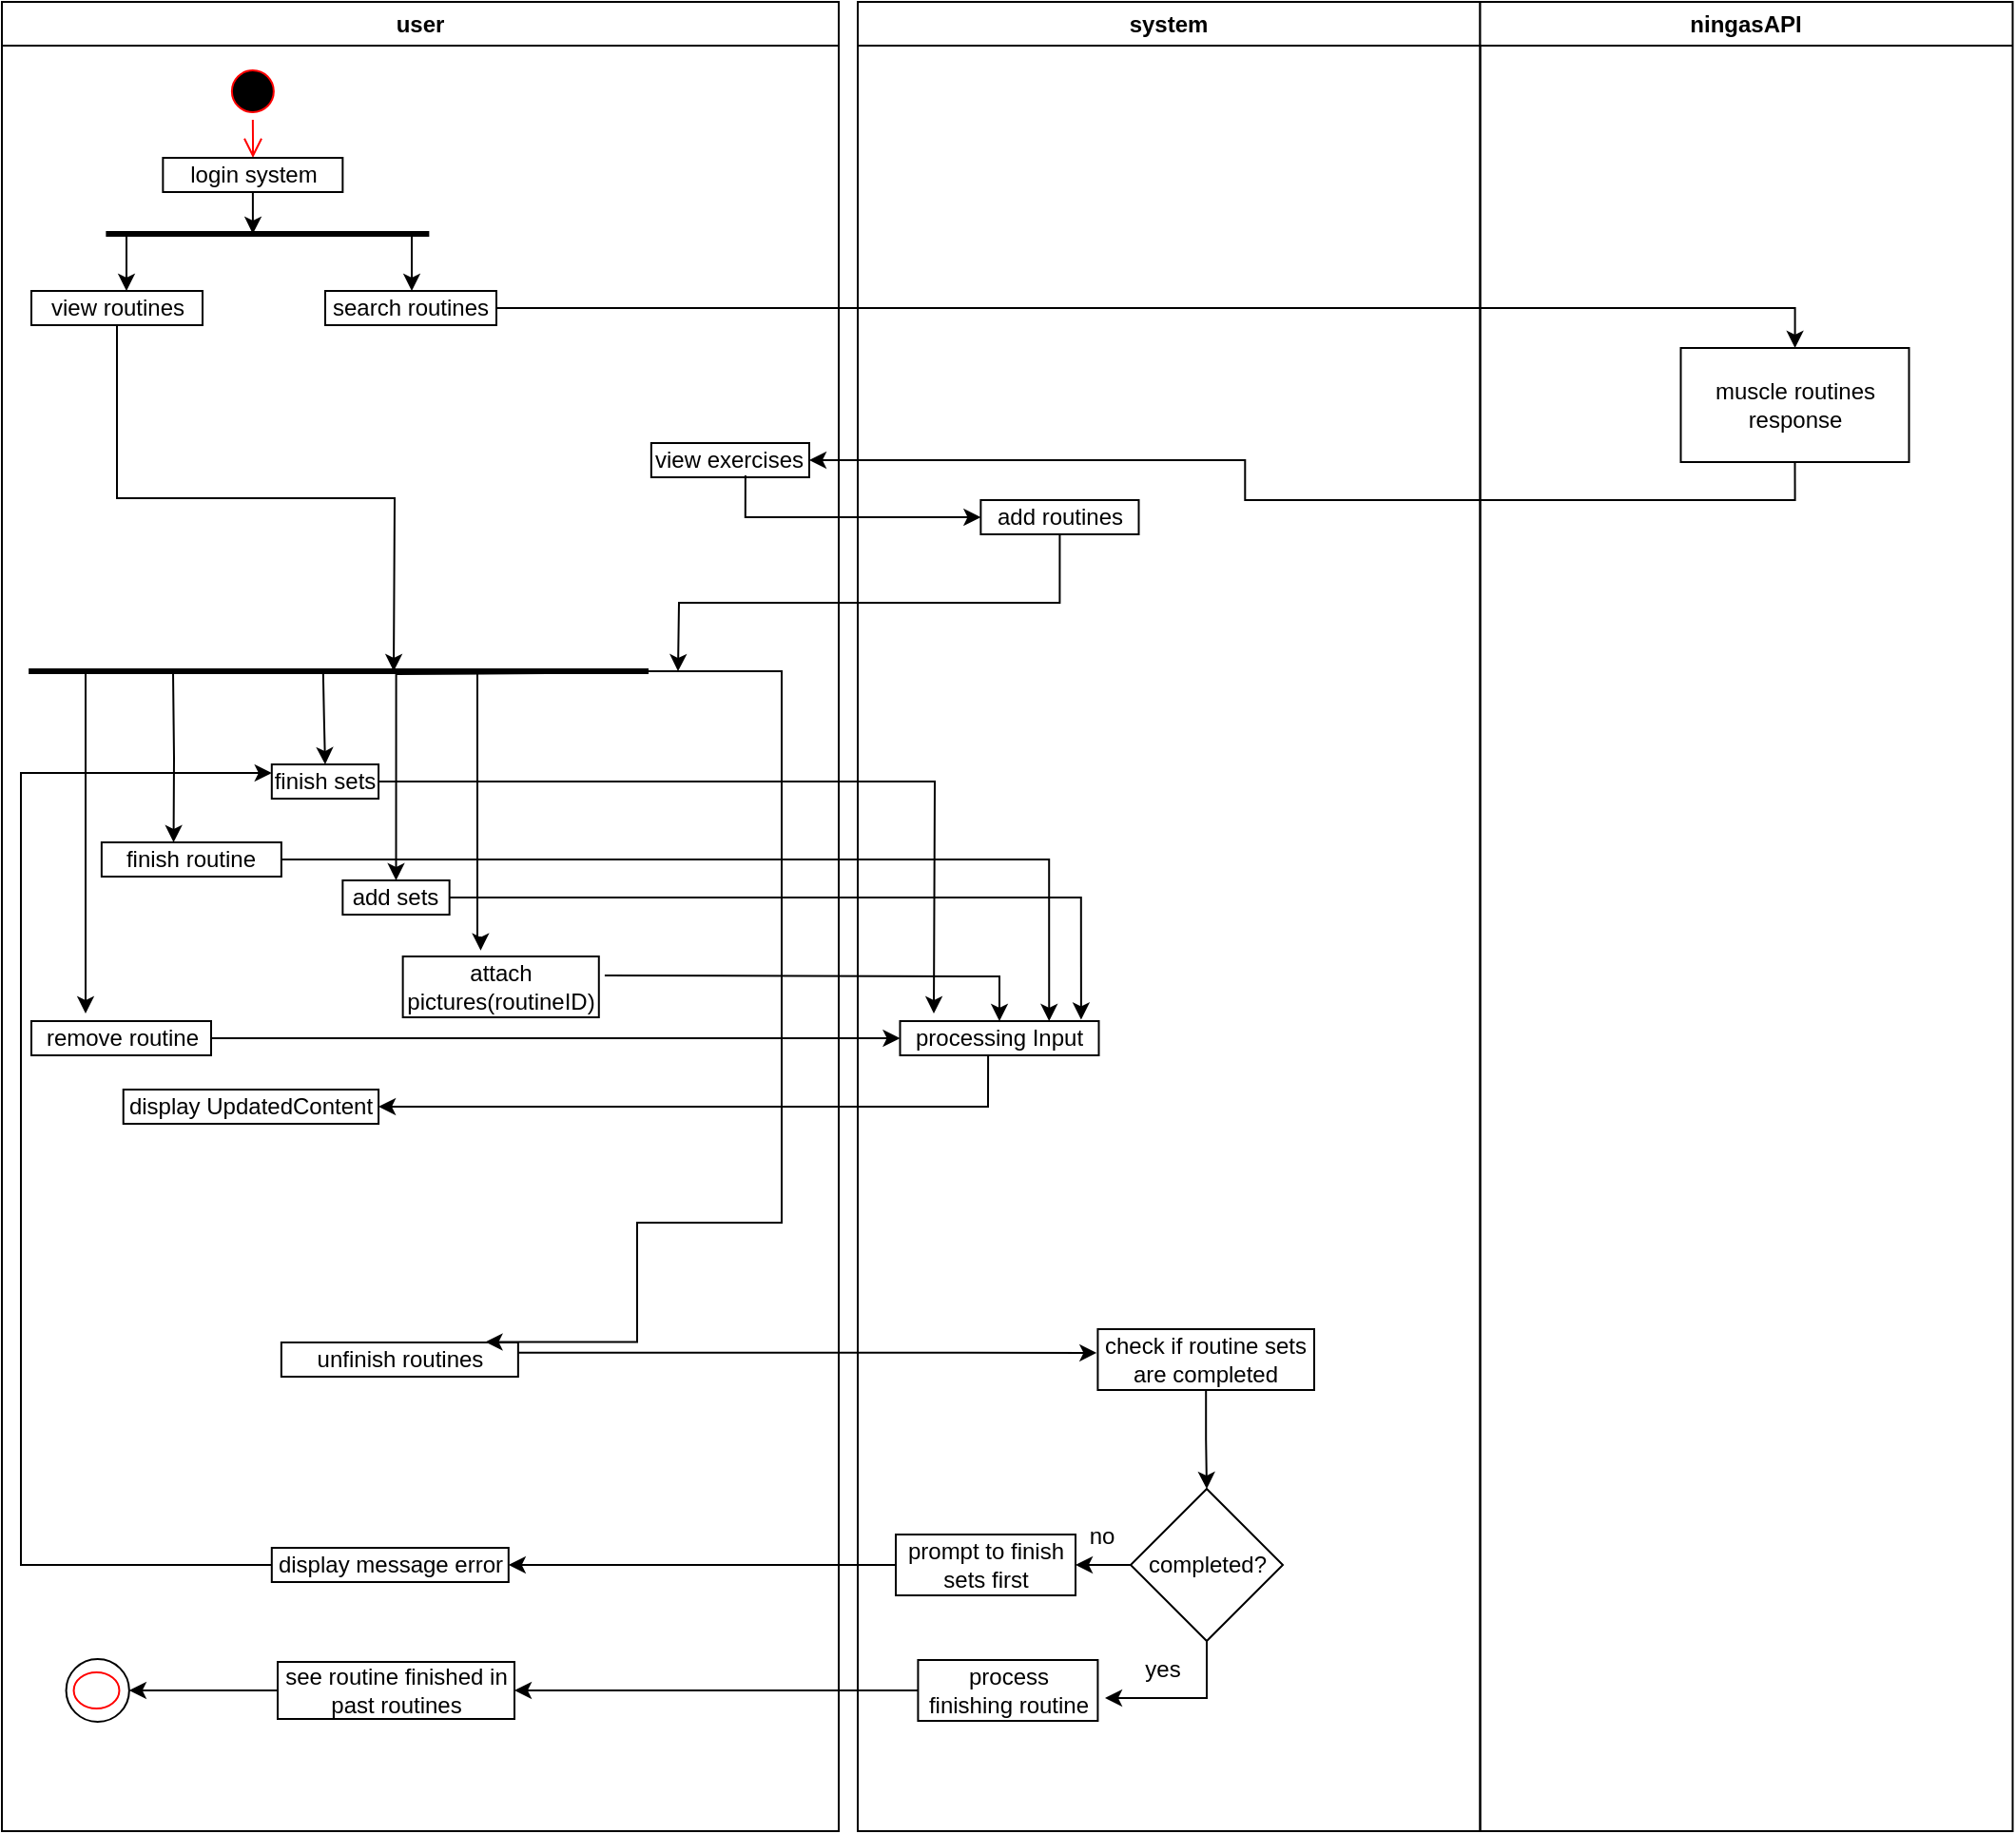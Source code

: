<mxfile version="22.1.17" type="github">
  <diagram name="Page-1" id="e7e014a7-5840-1c2e-5031-d8a46d1fe8dd">
    <mxGraphModel dx="1235" dy="614" grid="1" gridSize="10" guides="1" tooltips="1" connect="1" arrows="1" fold="1" page="1" pageScale="1" pageWidth="1169" pageHeight="826" background="none" math="0" shadow="0">
      <root>
        <mxCell id="0" />
        <mxCell id="1" parent="0" />
        <mxCell id="2" value="user" style="swimlane;whiteSpace=wrap" parent="1" vertex="1">
          <mxGeometry x="10" y="128" width="440" height="962" as="geometry" />
        </mxCell>
        <mxCell id="5" value="" style="ellipse;shape=startState;fillColor=#000000;strokeColor=#ff0000;" parent="2" vertex="1">
          <mxGeometry x="116.93" y="32" width="30" height="30" as="geometry" />
        </mxCell>
        <mxCell id="7780oNLmdaPK6DBJYv6F-43" value="" style="edgeStyle=elbowEdgeStyle;elbow=horizontal;verticalAlign=bottom;endArrow=open;endSize=8;strokeColor=#FF0000;endFill=1;rounded=0" parent="2" source="5" target="7780oNLmdaPK6DBJYv6F-42" edge="1">
          <mxGeometry x="100" y="40" as="geometry">
            <mxPoint x="296.93" y="230" as="targetPoint" />
            <mxPoint x="296.68" y="190" as="sourcePoint" />
          </mxGeometry>
        </mxCell>
        <mxCell id="7780oNLmdaPK6DBJYv6F-47" style="edgeStyle=orthogonalEdgeStyle;rounded=0;orthogonalLoop=1;jettySize=auto;html=1;" parent="2" source="7780oNLmdaPK6DBJYv6F-42" edge="1">
          <mxGeometry relative="1" as="geometry">
            <mxPoint x="131.93" y="122" as="targetPoint" />
          </mxGeometry>
        </mxCell>
        <mxCell id="7780oNLmdaPK6DBJYv6F-42" value="login system" style="rounded=0;whiteSpace=wrap;html=1;" parent="2" vertex="1">
          <mxGeometry x="84.68" y="82" width="94.5" height="18" as="geometry" />
        </mxCell>
        <mxCell id="7780oNLmdaPK6DBJYv6F-45" value="" style="endArrow=none;html=1;rounded=0;strokeWidth=3;" parent="2" edge="1">
          <mxGeometry width="50" height="50" relative="1" as="geometry">
            <mxPoint x="54.68" y="122" as="sourcePoint" />
            <mxPoint x="224.68" y="122" as="targetPoint" />
          </mxGeometry>
        </mxCell>
        <mxCell id="7780oNLmdaPK6DBJYv6F-46" value="" style="endArrow=classic;html=1;rounded=0;" parent="2" edge="1">
          <mxGeometry width="50" height="50" relative="1" as="geometry">
            <mxPoint x="215.5" y="122" as="sourcePoint" />
            <mxPoint x="215.5" y="152" as="targetPoint" />
          </mxGeometry>
        </mxCell>
        <mxCell id="7780oNLmdaPK6DBJYv6F-48" value="" style="endArrow=classic;html=1;rounded=0;" parent="2" edge="1">
          <mxGeometry width="50" height="50" relative="1" as="geometry">
            <mxPoint x="65.5" y="122" as="sourcePoint" />
            <mxPoint x="65.5" y="152" as="targetPoint" />
          </mxGeometry>
        </mxCell>
        <mxCell id="7780oNLmdaPK6DBJYv6F-49" value="search routines" style="rounded=0;whiteSpace=wrap;html=1;" parent="2" vertex="1">
          <mxGeometry x="170" y="152" width="90" height="18" as="geometry" />
        </mxCell>
        <mxCell id="7780oNLmdaPK6DBJYv6F-79" value="view routines" style="rounded=0;whiteSpace=wrap;html=1;" parent="2" vertex="1">
          <mxGeometry x="15.5" y="152" width="90" height="18" as="geometry" />
        </mxCell>
        <mxCell id="7780oNLmdaPK6DBJYv6F-88" value="" style="endArrow=none;html=1;rounded=0;strokeWidth=3;" parent="2" edge="1">
          <mxGeometry width="50" height="50" relative="1" as="geometry">
            <mxPoint x="14.07" y="352" as="sourcePoint" />
            <mxPoint x="340" y="352" as="targetPoint" />
          </mxGeometry>
        </mxCell>
        <mxCell id="7780oNLmdaPK6DBJYv6F-80" value="add sets" style="rounded=0;whiteSpace=wrap;html=1;" parent="2" vertex="1">
          <mxGeometry x="179.18" y="462" width="56.14" height="18" as="geometry" />
        </mxCell>
        <mxCell id="7780oNLmdaPK6DBJYv6F-83" value="attach pictures(routineID)" style="rounded=0;whiteSpace=wrap;html=1;" parent="2" vertex="1">
          <mxGeometry x="210.82" y="502" width="103.07" height="32" as="geometry" />
        </mxCell>
        <mxCell id="7780oNLmdaPK6DBJYv6F-82" value="unfinish routines" style="rounded=0;whiteSpace=wrap;html=1;" parent="2" vertex="1">
          <mxGeometry x="146.93" y="705" width="124.5" height="18" as="geometry" />
        </mxCell>
        <mxCell id="7BKolSLKm3M7dSCPtifk-15" value="display UpdatedContent" style="rounded=0;whiteSpace=wrap;html=1;" parent="2" vertex="1">
          <mxGeometry x="63.86" y="572" width="134.18" height="18" as="geometry" />
        </mxCell>
        <mxCell id="7BKolSLKm3M7dSCPtifk-26" style="edgeStyle=orthogonalEdgeStyle;rounded=0;orthogonalLoop=1;jettySize=auto;html=1;entryX=0.397;entryY=-0.099;entryDx=0;entryDy=0;entryPerimeter=0;" parent="2" target="7780oNLmdaPK6DBJYv6F-83" edge="1">
          <mxGeometry relative="1" as="geometry">
            <mxPoint x="251" y="432" as="targetPoint" />
            <mxPoint x="250" y="352" as="sourcePoint" />
            <Array as="points">
              <mxPoint x="250" y="492" />
              <mxPoint x="252" y="492" />
            </Array>
          </mxGeometry>
        </mxCell>
        <mxCell id="7BKolSLKm3M7dSCPtifk-29" style="edgeStyle=orthogonalEdgeStyle;rounded=0;orthogonalLoop=1;jettySize=auto;html=1;" parent="2" source="7BKolSLKm3M7dSCPtifk-27" edge="1">
          <mxGeometry relative="1" as="geometry">
            <mxPoint x="490" y="532" as="targetPoint" />
          </mxGeometry>
        </mxCell>
        <mxCell id="7BKolSLKm3M7dSCPtifk-27" value="finish sets" style="rounded=0;whiteSpace=wrap;html=1;" parent="2" vertex="1">
          <mxGeometry x="141.9" y="401" width="56.14" height="18" as="geometry" />
        </mxCell>
        <mxCell id="7BKolSLKm3M7dSCPtifk-28" style="edgeStyle=orthogonalEdgeStyle;rounded=0;orthogonalLoop=1;jettySize=auto;html=1;entryX=0.5;entryY=0;entryDx=0;entryDy=0;" parent="2" target="7BKolSLKm3M7dSCPtifk-27" edge="1">
          <mxGeometry relative="1" as="geometry">
            <mxPoint x="97.9" y="361" as="targetPoint" />
            <mxPoint x="168.9" y="352" as="sourcePoint" />
          </mxGeometry>
        </mxCell>
        <mxCell id="7780oNLmdaPK6DBJYv6F-81" value="remove routine" style="rounded=0;whiteSpace=wrap;html=1;" parent="2" vertex="1">
          <mxGeometry x="15.5" y="536" width="94.5" height="18" as="geometry" />
        </mxCell>
        <mxCell id="7BKolSLKm3M7dSCPtifk-11" value="processing Input" style="rounded=0;whiteSpace=wrap;html=1;" parent="2" vertex="1">
          <mxGeometry x="472.25" y="536" width="104.5" height="18" as="geometry" />
        </mxCell>
        <mxCell id="7BKolSLKm3M7dSCPtifk-13" style="edgeStyle=orthogonalEdgeStyle;rounded=0;orthogonalLoop=1;jettySize=auto;html=1;entryX=0.911;entryY=-0.042;entryDx=0;entryDy=0;entryPerimeter=0;" parent="2" source="7780oNLmdaPK6DBJYv6F-80" target="7BKolSLKm3M7dSCPtifk-11" edge="1">
          <mxGeometry relative="1" as="geometry" />
        </mxCell>
        <mxCell id="7BKolSLKm3M7dSCPtifk-12" style="edgeStyle=orthogonalEdgeStyle;rounded=0;orthogonalLoop=1;jettySize=auto;html=1;entryX=0.5;entryY=0;entryDx=0;entryDy=0;" parent="2" target="7BKolSLKm3M7dSCPtifk-11" edge="1">
          <mxGeometry relative="1" as="geometry">
            <mxPoint x="316.96" y="512.0" as="sourcePoint" />
          </mxGeometry>
        </mxCell>
        <mxCell id="7BKolSLKm3M7dSCPtifk-14" style="edgeStyle=orthogonalEdgeStyle;rounded=0;orthogonalLoop=1;jettySize=auto;html=1;entryX=0;entryY=0.5;entryDx=0;entryDy=0;" parent="2" source="7780oNLmdaPK6DBJYv6F-81" target="7BKolSLKm3M7dSCPtifk-11" edge="1">
          <mxGeometry relative="1" as="geometry" />
        </mxCell>
        <mxCell id="7BKolSLKm3M7dSCPtifk-16" style="edgeStyle=orthogonalEdgeStyle;rounded=0;orthogonalLoop=1;jettySize=auto;html=1;entryX=1;entryY=0.5;entryDx=0;entryDy=0;exitX=0.443;exitY=0.977;exitDx=0;exitDy=0;exitPerimeter=0;" parent="2" source="7BKolSLKm3M7dSCPtifk-11" target="7BKolSLKm3M7dSCPtifk-15" edge="1">
          <mxGeometry relative="1" as="geometry" />
        </mxCell>
        <mxCell id="7BKolSLKm3M7dSCPtifk-32" style="edgeStyle=orthogonalEdgeStyle;rounded=0;orthogonalLoop=1;jettySize=auto;html=1;" parent="2" edge="1">
          <mxGeometry relative="1" as="geometry">
            <mxPoint x="44" y="532" as="targetPoint" />
            <mxPoint x="44" y="352" as="sourcePoint" />
          </mxGeometry>
        </mxCell>
        <mxCell id="7BKolSLKm3M7dSCPtifk-36" style="edgeStyle=orthogonalEdgeStyle;rounded=0;orthogonalLoop=1;jettySize=auto;html=1;entryX=0.75;entryY=0;entryDx=0;entryDy=0;" parent="2" source="7BKolSLKm3M7dSCPtifk-33" target="7BKolSLKm3M7dSCPtifk-11" edge="1">
          <mxGeometry relative="1" as="geometry" />
        </mxCell>
        <mxCell id="7BKolSLKm3M7dSCPtifk-33" value="finish routine" style="rounded=0;whiteSpace=wrap;html=1;" parent="2" vertex="1">
          <mxGeometry x="52.43" y="442" width="94.5" height="18" as="geometry" />
        </mxCell>
        <mxCell id="7BKolSLKm3M7dSCPtifk-35" style="edgeStyle=orthogonalEdgeStyle;rounded=0;orthogonalLoop=1;jettySize=auto;html=1;entryX=0.5;entryY=0;entryDx=0;entryDy=0;" parent="2" edge="1">
          <mxGeometry relative="1" as="geometry">
            <mxPoint x="90.27" y="442" as="targetPoint" />
            <mxPoint x="90" y="352" as="sourcePoint" />
          </mxGeometry>
        </mxCell>
        <mxCell id="mxrIHzR5c-ykbyB8osG7-6" style="edgeStyle=orthogonalEdgeStyle;rounded=0;orthogonalLoop=1;jettySize=auto;html=1;entryX=0;entryY=0.25;entryDx=0;entryDy=0;" edge="1" parent="2" source="7BKolSLKm3M7dSCPtifk-42" target="7BKolSLKm3M7dSCPtifk-27">
          <mxGeometry relative="1" as="geometry">
            <mxPoint x="81" y="842" as="targetPoint" />
            <Array as="points">
              <mxPoint x="10" y="822" />
              <mxPoint x="10" y="406" />
            </Array>
          </mxGeometry>
        </mxCell>
        <mxCell id="7BKolSLKm3M7dSCPtifk-42" value="display message error" style="rounded=0;whiteSpace=wrap;html=1;" parent="2" vertex="1">
          <mxGeometry x="141.9" y="813" width="124.5" height="18" as="geometry" />
        </mxCell>
        <mxCell id="mxrIHzR5c-ykbyB8osG7-9" style="edgeStyle=orthogonalEdgeStyle;rounded=0;orthogonalLoop=1;jettySize=auto;html=1;entryX=1;entryY=0.5;entryDx=0;entryDy=0;" edge="1" parent="2" source="7BKolSLKm3M7dSCPtifk-44" target="mxrIHzR5c-ykbyB8osG7-7">
          <mxGeometry relative="1" as="geometry" />
        </mxCell>
        <mxCell id="7BKolSLKm3M7dSCPtifk-44" value="see routine finished in past routines" style="rounded=0;whiteSpace=wrap;html=1;" parent="2" vertex="1">
          <mxGeometry x="145" y="873" width="124.5" height="30" as="geometry" />
        </mxCell>
        <mxCell id="mxrIHzR5c-ykbyB8osG7-10" value="" style="group" vertex="1" connectable="0" parent="2">
          <mxGeometry x="33.79" y="871.5" width="33.14" height="33" as="geometry" />
        </mxCell>
        <mxCell id="mxrIHzR5c-ykbyB8osG7-7" value="" style="ellipse;whiteSpace=wrap;html=1;" vertex="1" parent="mxrIHzR5c-ykbyB8osG7-10">
          <mxGeometry width="33.14" height="33" as="geometry" />
        </mxCell>
        <mxCell id="mxrIHzR5c-ykbyB8osG7-8" value="" style="ellipse;shape=startState;fillColor=#FFFFFF;strokeColor=#ff0000;fontColor=#FFEBEB;" vertex="1" parent="mxrIHzR5c-ykbyB8osG7-10">
          <mxGeometry y="3" width="31.93" height="27" as="geometry" />
        </mxCell>
        <mxCell id="3" value="system" style="swimlane;whiteSpace=wrap" parent="1" vertex="1">
          <mxGeometry x="460" y="128" width="327.25" height="962" as="geometry" />
        </mxCell>
        <mxCell id="7780oNLmdaPK6DBJYv6F-54" value="view exercises" style="rounded=0;whiteSpace=wrap;html=1;" parent="3" vertex="1">
          <mxGeometry x="-108.57" y="232" width="83.07" height="18" as="geometry" />
        </mxCell>
        <mxCell id="7780oNLmdaPK6DBJYv6F-100" style="edgeStyle=orthogonalEdgeStyle;rounded=0;orthogonalLoop=1;jettySize=auto;html=1;exitX=0.5;exitY=1;exitDx=0;exitDy=0;" parent="3" source="7780oNLmdaPK6DBJYv6F-76" edge="1">
          <mxGeometry relative="1" as="geometry">
            <mxPoint x="-94.5" y="352" as="targetPoint" />
          </mxGeometry>
        </mxCell>
        <mxCell id="7780oNLmdaPK6DBJYv6F-76" value="add routines" style="rounded=0;whiteSpace=wrap;html=1;" parent="3" vertex="1">
          <mxGeometry x="64.68" y="262" width="83.07" height="18" as="geometry" />
        </mxCell>
        <mxCell id="7780oNLmdaPK6DBJYv6F-92" style="edgeStyle=orthogonalEdgeStyle;rounded=0;orthogonalLoop=1;jettySize=auto;html=1;entryX=0;entryY=0.5;entryDx=0;entryDy=0;exitX=0.596;exitY=0.944;exitDx=0;exitDy=0;exitPerimeter=0;" parent="3" source="7780oNLmdaPK6DBJYv6F-54" target="7780oNLmdaPK6DBJYv6F-76" edge="1">
          <mxGeometry relative="1" as="geometry" />
        </mxCell>
        <mxCell id="7BKolSLKm3M7dSCPtifk-37" style="edgeStyle=orthogonalEdgeStyle;rounded=0;orthogonalLoop=1;jettySize=auto;html=1;entryX=0.5;entryY=0;entryDx=0;entryDy=0;" parent="3" source="7BKolSLKm3M7dSCPtifk-17" target="7BKolSLKm3M7dSCPtifk-19" edge="1">
          <mxGeometry relative="1" as="geometry" />
        </mxCell>
        <mxCell id="7BKolSLKm3M7dSCPtifk-17" value="check if routine sets are completed" style="rounded=0;whiteSpace=wrap;html=1;" parent="3" vertex="1">
          <mxGeometry x="126.21" y="698" width="113.79" height="32" as="geometry" />
        </mxCell>
        <mxCell id="7BKolSLKm3M7dSCPtifk-20" style="edgeStyle=orthogonalEdgeStyle;rounded=0;orthogonalLoop=1;jettySize=auto;html=1;" parent="3" source="7BKolSLKm3M7dSCPtifk-19" edge="1">
          <mxGeometry relative="1" as="geometry">
            <mxPoint x="130" y="892" as="targetPoint" />
            <Array as="points">
              <mxPoint x="184" y="892" />
            </Array>
          </mxGeometry>
        </mxCell>
        <mxCell id="7BKolSLKm3M7dSCPtifk-40" style="edgeStyle=orthogonalEdgeStyle;rounded=0;orthogonalLoop=1;jettySize=auto;html=1;entryX=1;entryY=0.5;entryDx=0;entryDy=0;" parent="3" source="7BKolSLKm3M7dSCPtifk-19" target="7BKolSLKm3M7dSCPtifk-39" edge="1">
          <mxGeometry relative="1" as="geometry" />
        </mxCell>
        <mxCell id="7BKolSLKm3M7dSCPtifk-19" value="completed?" style="rhombus;whiteSpace=wrap;html=1;" parent="3" vertex="1">
          <mxGeometry x="143.5" y="782" width="80" height="80" as="geometry" />
        </mxCell>
        <mxCell id="7BKolSLKm3M7dSCPtifk-22" value="process&lt;br&gt;finishing routine" style="rounded=0;whiteSpace=wrap;html=1;" parent="3" vertex="1">
          <mxGeometry x="31.71" y="872" width="94.5" height="32" as="geometry" />
        </mxCell>
        <mxCell id="7BKolSLKm3M7dSCPtifk-38" value="yes" style="text;html=1;align=center;verticalAlign=middle;resizable=0;points=[];autosize=1;strokeColor=none;fillColor=none;" parent="3" vertex="1">
          <mxGeometry x="140" y="862" width="40" height="30" as="geometry" />
        </mxCell>
        <mxCell id="7BKolSLKm3M7dSCPtifk-39" value="prompt to finish sets first" style="rounded=0;whiteSpace=wrap;html=1;" parent="3" vertex="1">
          <mxGeometry x="20" y="806" width="94.5" height="32" as="geometry" />
        </mxCell>
        <mxCell id="7BKolSLKm3M7dSCPtifk-41" value="no" style="text;html=1;align=center;verticalAlign=middle;resizable=0;points=[];autosize=1;strokeColor=none;fillColor=none;" parent="3" vertex="1">
          <mxGeometry x="107.75" y="792" width="40" height="30" as="geometry" />
        </mxCell>
        <mxCell id="4" value="ningasAPI" style="swimlane;whiteSpace=wrap" parent="1" vertex="1">
          <mxGeometry x="787.25" y="128" width="280" height="962" as="geometry" />
        </mxCell>
        <mxCell id="7780oNLmdaPK6DBJYv6F-51" value="muscle routines response" style="rounded=0;whiteSpace=wrap;html=1;" parent="4" vertex="1">
          <mxGeometry x="105.5" y="182" width="120" height="60" as="geometry" />
        </mxCell>
        <mxCell id="7780oNLmdaPK6DBJYv6F-53" style="edgeStyle=orthogonalEdgeStyle;rounded=0;orthogonalLoop=1;jettySize=auto;html=1;" parent="1" source="7780oNLmdaPK6DBJYv6F-49" target="7780oNLmdaPK6DBJYv6F-51" edge="1">
          <mxGeometry relative="1" as="geometry" />
        </mxCell>
        <mxCell id="7780oNLmdaPK6DBJYv6F-87" style="edgeStyle=orthogonalEdgeStyle;rounded=0;orthogonalLoop=1;jettySize=auto;html=1;exitX=0.5;exitY=1;exitDx=0;exitDy=0;" parent="1" source="7780oNLmdaPK6DBJYv6F-79" edge="1">
          <mxGeometry relative="1" as="geometry">
            <mxPoint x="216" y="480" as="targetPoint" />
          </mxGeometry>
        </mxCell>
        <mxCell id="7780oNLmdaPK6DBJYv6F-96" style="edgeStyle=orthogonalEdgeStyle;rounded=0;orthogonalLoop=1;jettySize=auto;html=1;entryX=1;entryY=0.5;entryDx=0;entryDy=0;exitX=0.5;exitY=1;exitDx=0;exitDy=0;" parent="1" source="7780oNLmdaPK6DBJYv6F-51" target="7780oNLmdaPK6DBJYv6F-54" edge="1">
          <mxGeometry relative="1" as="geometry" />
        </mxCell>
        <mxCell id="7BKolSLKm3M7dSCPtifk-6" style="edgeStyle=orthogonalEdgeStyle;rounded=0;orthogonalLoop=1;jettySize=auto;html=1;entryX=0.5;entryY=0;entryDx=0;entryDy=0;" parent="1" target="7780oNLmdaPK6DBJYv6F-80" edge="1">
          <mxGeometry relative="1" as="geometry">
            <mxPoint x="226" y="490" as="targetPoint" />
            <mxPoint x="297" y="481" as="sourcePoint" />
          </mxGeometry>
        </mxCell>
        <mxCell id="7BKolSLKm3M7dSCPtifk-10" style="edgeStyle=orthogonalEdgeStyle;rounded=0;orthogonalLoop=1;jettySize=auto;html=1;entryX=0.862;entryY=-0.015;entryDx=0;entryDy=0;entryPerimeter=0;" parent="1" target="7780oNLmdaPK6DBJYv6F-82" edge="1">
          <mxGeometry relative="1" as="geometry">
            <mxPoint x="410" y="780" as="targetPoint" />
            <mxPoint x="350" y="480" as="sourcePoint" />
            <Array as="points">
              <mxPoint x="420" y="480" />
              <mxPoint x="420" y="770" />
              <mxPoint x="344" y="770" />
            </Array>
          </mxGeometry>
        </mxCell>
        <mxCell id="7BKolSLKm3M7dSCPtifk-18" style="edgeStyle=orthogonalEdgeStyle;rounded=0;orthogonalLoop=1;jettySize=auto;html=1;entryX=-0.005;entryY=0.389;entryDx=0;entryDy=0;entryPerimeter=0;" parent="1" source="7780oNLmdaPK6DBJYv6F-82" target="7BKolSLKm3M7dSCPtifk-17" edge="1">
          <mxGeometry relative="1" as="geometry">
            <mxPoint x="570" y="849.0" as="targetPoint" />
            <Array as="points">
              <mxPoint x="499" y="838" />
            </Array>
          </mxGeometry>
        </mxCell>
        <mxCell id="7BKolSLKm3M7dSCPtifk-43" style="edgeStyle=orthogonalEdgeStyle;rounded=0;orthogonalLoop=1;jettySize=auto;html=1;" parent="1" source="7BKolSLKm3M7dSCPtifk-39" target="7BKolSLKm3M7dSCPtifk-42" edge="1">
          <mxGeometry relative="1" as="geometry" />
        </mxCell>
        <mxCell id="7BKolSLKm3M7dSCPtifk-45" style="edgeStyle=orthogonalEdgeStyle;rounded=0;orthogonalLoop=1;jettySize=auto;html=1;entryX=1;entryY=0.5;entryDx=0;entryDy=0;" parent="1" source="7BKolSLKm3M7dSCPtifk-22" target="7BKolSLKm3M7dSCPtifk-44" edge="1">
          <mxGeometry relative="1" as="geometry" />
        </mxCell>
      </root>
    </mxGraphModel>
  </diagram>
</mxfile>
